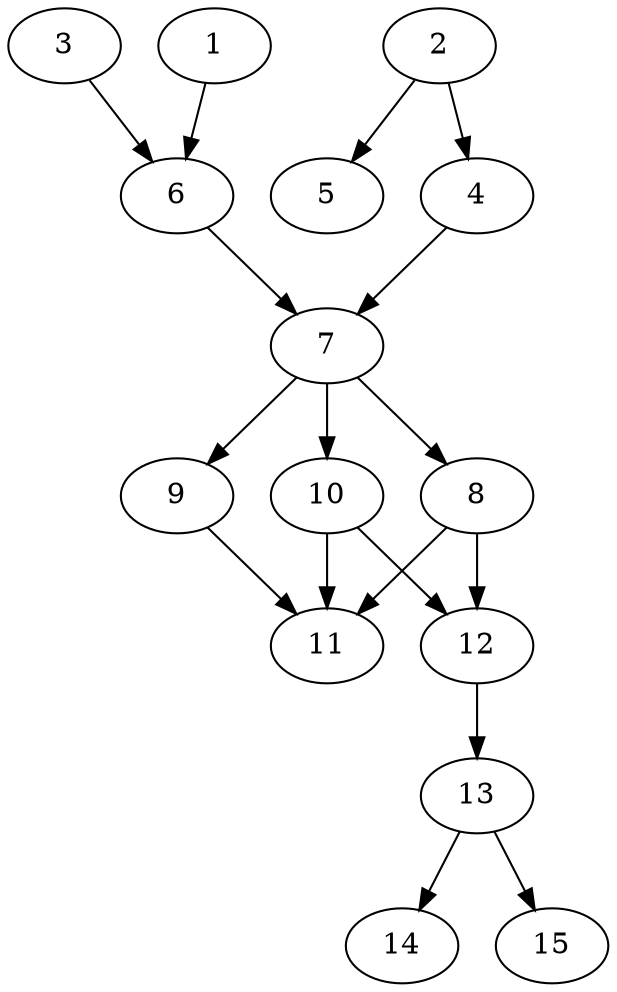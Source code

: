 // DAG automatically generated by daggen at Thu Oct  3 13:59:26 2019
// ./daggen --dot -n 15 --ccr 0.5 --fat 0.5 --regular 0.5 --density 0.7 --mindata 5242880 --maxdata 52428800 
digraph G {
  1 [size="60672000", alpha="0.00", expect_size="30336000"] 
  1 -> 6 [size ="30336000"]
  2 [size="83066880", alpha="0.19", expect_size="41533440"] 
  2 -> 4 [size ="41533440"]
  2 -> 5 [size ="41533440"]
  3 [size="63977472", alpha="0.00", expect_size="31988736"] 
  3 -> 6 [size ="31988736"]
  4 [size="47130624", alpha="0.02", expect_size="23565312"] 
  4 -> 7 [size ="23565312"]
  5 [size="82874368", alpha="0.01", expect_size="41437184"] 
  6 [size="18354176", alpha="0.18", expect_size="9177088"] 
  6 -> 7 [size ="9177088"]
  7 [size="76924928", alpha="0.06", expect_size="38462464"] 
  7 -> 8 [size ="38462464"]
  7 -> 9 [size ="38462464"]
  7 -> 10 [size ="38462464"]
  8 [size="44400640", alpha="0.18", expect_size="22200320"] 
  8 -> 11 [size ="22200320"]
  8 -> 12 [size ="22200320"]
  9 [size="11452416", alpha="0.01", expect_size="5726208"] 
  9 -> 11 [size ="5726208"]
  10 [size="80119808", alpha="0.01", expect_size="40059904"] 
  10 -> 11 [size ="40059904"]
  10 -> 12 [size ="40059904"]
  11 [size="38043648", alpha="0.12", expect_size="19021824"] 
  12 [size="40273920", alpha="0.11", expect_size="20136960"] 
  12 -> 13 [size ="20136960"]
  13 [size="35919872", alpha="0.00", expect_size="17959936"] 
  13 -> 14 [size ="17959936"]
  13 -> 15 [size ="17959936"]
  14 [size="36960256", alpha="0.10", expect_size="18480128"] 
  15 [size="47456256", alpha="0.13", expect_size="23728128"] 
}
